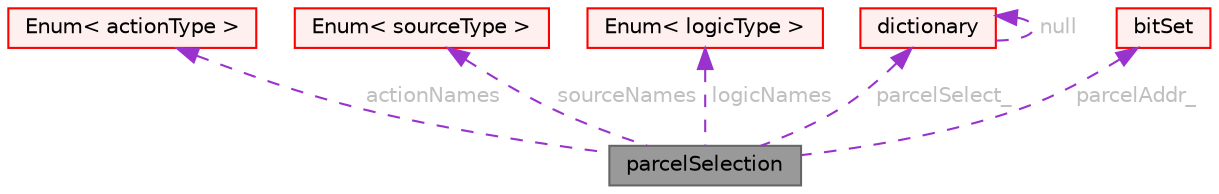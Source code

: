 digraph "parcelSelection"
{
 // LATEX_PDF_SIZE
  bgcolor="transparent";
  edge [fontname=Helvetica,fontsize=10,labelfontname=Helvetica,labelfontsize=10];
  node [fontname=Helvetica,fontsize=10,shape=box,height=0.2,width=0.4];
  Node1 [id="Node000001",label="parcelSelection",height=0.2,width=0.4,color="gray40", fillcolor="grey60", style="filled", fontcolor="black",tooltip="Selection of parcels based on their objectRegistry entries. Normally accessed via a dictionary entry."];
  Node2 -> Node1 [id="edge1_Node000001_Node000002",dir="back",color="darkorchid3",style="dashed",tooltip=" ",label=" actionNames",fontcolor="grey" ];
  Node2 [id="Node000002",label="Enum\< actionType \>",height=0.2,width=0.4,color="red", fillcolor="#FFF0F0", style="filled",URL="$classFoam_1_1Enum.html",tooltip=" "];
  Node4 -> Node1 [id="edge2_Node000001_Node000004",dir="back",color="darkorchid3",style="dashed",tooltip=" ",label=" sourceNames",fontcolor="grey" ];
  Node4 [id="Node000004",label="Enum\< sourceType \>",height=0.2,width=0.4,color="red", fillcolor="#FFF0F0", style="filled",URL="$classFoam_1_1Enum.html",tooltip=" "];
  Node5 -> Node1 [id="edge3_Node000001_Node000005",dir="back",color="darkorchid3",style="dashed",tooltip=" ",label=" logicNames",fontcolor="grey" ];
  Node5 [id="Node000005",label="Enum\< logicType \>",height=0.2,width=0.4,color="red", fillcolor="#FFF0F0", style="filled",URL="$classFoam_1_1Enum.html",tooltip=" "];
  Node6 -> Node1 [id="edge4_Node000001_Node000006",dir="back",color="darkorchid3",style="dashed",tooltip=" ",label=" parcelSelect_",fontcolor="grey" ];
  Node6 [id="Node000006",label="dictionary",height=0.2,width=0.4,color="red", fillcolor="#FFF0F0", style="filled",URL="$classFoam_1_1dictionary.html",tooltip="A list of keyword definitions, which are a keyword followed by a number of values (eg,..."];
  Node6 -> Node6 [id="edge5_Node000006_Node000006",dir="back",color="darkorchid3",style="dashed",tooltip=" ",label=" null",fontcolor="grey" ];
  Node12 -> Node1 [id="edge6_Node000001_Node000012",dir="back",color="darkorchid3",style="dashed",tooltip=" ",label=" parcelAddr_",fontcolor="grey" ];
  Node12 [id="Node000012",label="bitSet",height=0.2,width=0.4,color="red", fillcolor="#FFF0F0", style="filled",URL="$classFoam_1_1bitSet.html",tooltip="A bitSet stores bits (elements with only two states) in packed internal format and supports a variety..."];
}
